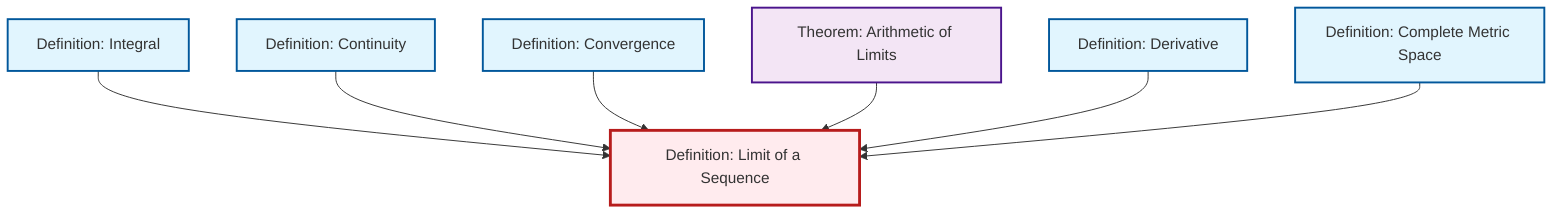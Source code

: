 graph TD
    classDef definition fill:#e1f5fe,stroke:#01579b,stroke-width:2px
    classDef theorem fill:#f3e5f5,stroke:#4a148c,stroke-width:2px
    classDef axiom fill:#fff3e0,stroke:#e65100,stroke-width:2px
    classDef example fill:#e8f5e9,stroke:#1b5e20,stroke-width:2px
    classDef current fill:#ffebee,stroke:#b71c1c,stroke-width:3px
    def-continuity["Definition: Continuity"]:::definition
    def-convergence["Definition: Convergence"]:::definition
    def-complete-metric-space["Definition: Complete Metric Space"]:::definition
    def-integral["Definition: Integral"]:::definition
    def-limit["Definition: Limit of a Sequence"]:::definition
    def-derivative["Definition: Derivative"]:::definition
    thm-limit-arithmetic["Theorem: Arithmetic of Limits"]:::theorem
    def-integral --> def-limit
    def-continuity --> def-limit
    def-convergence --> def-limit
    thm-limit-arithmetic --> def-limit
    def-derivative --> def-limit
    def-complete-metric-space --> def-limit
    class def-limit current